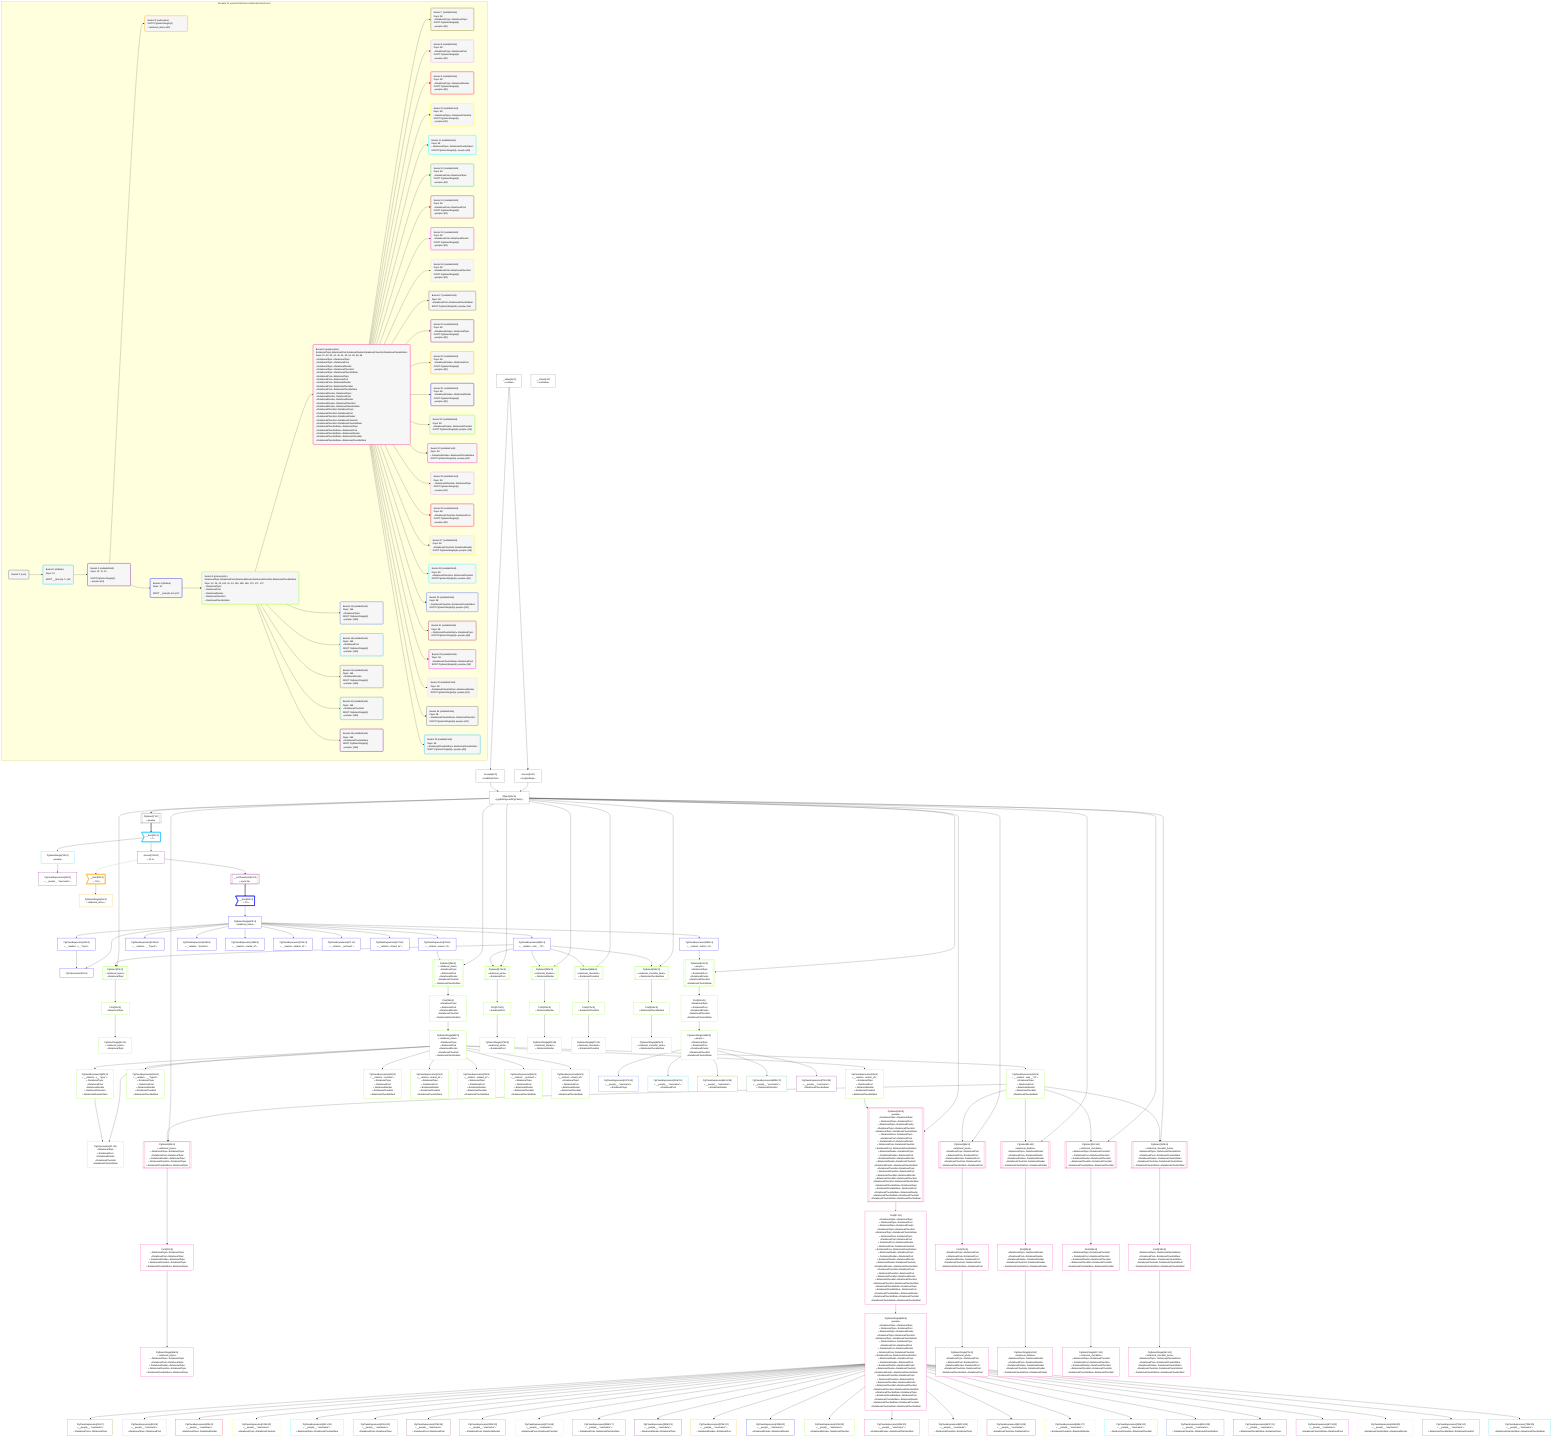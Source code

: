 %%{init: {'themeVariables': { 'fontSize': '12px'}}}%%
graph TD
    classDef path fill:#eee,stroke:#000,color:#000
    classDef plan fill:#fff,stroke-width:1px,color:#000
    classDef itemplan fill:#fff,stroke-width:2px,color:#000
    classDef sideeffectplan fill:#f00,stroke-width:2px,color:#000
    classDef bucket fill:#f6f6f6,color:#000,stroke-width:2px,text-align:left


    %% define steps
    __Value3["__Value[3∈0]<br />ᐸcontextᐳ"]:::plan
    __Value5["__Value[5∈0]<br />ᐸrootValueᐳ"]:::plan
    Access8["Access[8∈0]<br />ᐸ3.pgSettingsᐳ"]:::plan
    Access9["Access[9∈0]<br />ᐸ3.withPgClientᐳ"]:::plan
    Object10["Object[10∈0]<br />ᐸ{pgSettings,withPgClient}ᐳ"]:::plan
    PgSelect7[["PgSelect[7∈0]<br />ᐸpeopleᐳ"]]:::plan
    __Item11>"__Item[11∈1]<br />ᐸ7ᐳ"]:::itemplan
    PgSelectSingle12["PgSelectSingle[12∈1]<br />ᐸpeopleᐳ"]:::plan
    PgClassExpression13["PgClassExpression[13∈2]<br />ᐸ__people__.”username”ᐳ"]:::plan
    Access761["Access[761∈2]<br />ᐸ11.1ᐳ"]:::plan
    __ListTransform19[["__ListTransform[19∈2]<br />ᐸeach:15ᐳ"]]:::plan
    __Item20>"__Item[20∈3]<br />ᐸ761ᐳ"]:::itemplan
    PgSelectSingle21["PgSelectSingle[21∈3]<br />ᐸrelational_itemsᐳ"]:::plan
    __Item22>"__Item[22∈4]<br />ᐸ19ᐳ"]:::itemplan
    PgSelectSingle23["PgSelectSingle[23∈4]<br />ᐸrelational_itemsᐳ"]:::plan
    PgClassExpression24["PgClassExpression[24∈4]<br />ᐸ__relation...s__.”type”ᐳ"]:::plan
    PgPolymorphic25["PgPolymorphic[25∈4]"]:::plan
    PgClassExpression26["PgClassExpression[26∈4]<br />ᐸ__relation...ems__.”id”ᐳ"]:::plan
    PgSelect27[["PgSelect[27∈5]<br />ᐸrelational_topicsᐳ<br />ᐳRelationalTopic"]]:::plan
    First31["First[31∈5]<br />ᐳRelationalTopic"]:::plan
    PgSelectSingle32["PgSelectSingle[32∈5]<br />ᐸrelational_topicsᐳ<br />ᐳRelationalTopic"]:::plan
    PgClassExpression33["PgClassExpression[33∈4]<br />ᐸ__relation...parent_id”ᐳ"]:::plan
    PgSelect34[["PgSelect[34∈5]<br />ᐸrelational_itemsᐳ<br />ᐳRelationalTopic<br />ᐳRelationalPost<br />ᐳRelationalDivider<br />ᐳRelationalChecklist<br />ᐳRelationalChecklistItem"]]:::plan
    First38["First[38∈5]<br />ᐳRelationalTopic<br />ᐳRelationalPost<br />ᐳRelationalDivider<br />ᐳRelationalChecklist<br />ᐳRelationalChecklistItem"]:::plan
    PgSelectSingle39["PgSelectSingle[39∈5]<br />ᐸrelational_itemsᐳ<br />ᐳRelationalTopic<br />ᐳRelationalPost<br />ᐳRelationalDivider<br />ᐳRelationalChecklist<br />ᐳRelationalChecklistItem"]:::plan
    PgClassExpression40["PgClassExpression[40∈5]<br />ᐸ__relation...s__.”type”ᐳ<br />ᐳRelationalTopic<br />ᐳRelationalPost<br />ᐳRelationalDivider<br />ᐳRelationalChecklist<br />ᐳRelationalChecklistItem"]:::plan
    PgPolymorphic41["PgPolymorphic[41∈5]<br />ᐳRelationalTopic<br />ᐳRelationalPost<br />ᐳRelationalDivider<br />ᐳRelationalChecklist<br />ᐳRelationalChecklistItem"]:::plan
    PgClassExpression42["PgClassExpression[42∈5]<br />ᐸ__relation...ems__.”id”ᐳ<br />ᐳRelationalTopic<br />ᐳRelationalPost<br />ᐳRelationalDivider<br />ᐳRelationalChecklist<br />ᐳRelationalChecklistItem"]:::plan
    PgSelect43[["PgSelect[43∈6]<br />ᐸrelational_topicsᐳ<br />ᐳRelationalTopicᐳRelationalTopic<br />ᐳRelationalPostᐳRelationalTopic<br />ᐳRelationalDividerᐳRelationalTopic<br />ᐳRelationalChecklistᐳRelationalTopic<br />ᐳRelationalChecklistItemᐳRelationalTopic"]]:::plan
    First47["First[47∈6]<br />ᐳRelationalTopicᐳRelationalTopic<br />ᐳRelationalPostᐳRelationalTopic<br />ᐳRelationalDividerᐳRelationalTopic<br />ᐳRelationalChecklistᐳRelationalTopic<br />ᐳRelationalChecklistItemᐳRelationalTopic"]:::plan
    PgSelectSingle48["PgSelectSingle[48∈6]<br />ᐸrelational_topicsᐳ<br />ᐳRelationalTopicᐳRelationalTopic<br />ᐳRelationalPostᐳRelationalTopic<br />ᐳRelationalDividerᐳRelationalTopic<br />ᐳRelationalChecklistᐳRelationalTopic<br />ᐳRelationalChecklistItemᐳRelationalTopic"]:::plan
    PgClassExpression51["PgClassExpression[51∈5]<br />ᐸ__relation...__.”type2”ᐳ<br />ᐳRelationalTopic<br />ᐳRelationalPost<br />ᐳRelationalDivider<br />ᐳRelationalChecklist<br />ᐳRelationalChecklistItem"]:::plan
    PgClassExpression52["PgClassExpression[52∈5]<br />ᐸ__relation...author_id”ᐳ<br />ᐳRelationalTopic<br />ᐳRelationalPost<br />ᐳRelationalDivider<br />ᐳRelationalChecklist<br />ᐳRelationalChecklistItem"]:::plan
    PgSelect53[["PgSelect[53∈6]<br />ᐸpeopleᐳ<br />ᐳRelationalTopicᐳRelationalTopic<br />ᐳRelationalTopicᐳRelationalPost<br />ᐳRelationalTopicᐳRelationalDivider<br />ᐳRelationalTopicᐳRelationalChecklist<br />ᐳRelationalTopicᐳRelationalChecklistItem<br />ᐳRelationalPostᐳRelationalTopic<br />ᐳRelationalPostᐳRelationalPost<br />ᐳRelationalPostᐳRelationalDivider<br />ᐳRelationalPostᐳRelationalChecklist<br />ᐳRelationalPostᐳRelationalChecklistItem<br />ᐳRelationalDividerᐳRelationalTopic<br />ᐳRelationalDividerᐳRelationalPost<br />ᐳRelationalDividerᐳRelationalDivider<br />ᐳRelationalDividerᐳRelationalChecklist<br />ᐳRelationalDividerᐳRelationalChecklistItem<br />ᐳRelationalChecklistᐳRelationalTopic<br />ᐳRelationalChecklistᐳRelationalPost<br />ᐳRelationalChecklistᐳRelationalDivider<br />ᐳRelationalChecklistᐳRelationalChecklist<br />ᐳRelationalChecklistᐳRelationalChecklistItem<br />ᐳRelationalChecklistItemᐳRelationalTopic<br />ᐳRelationalChecklistItemᐳRelationalPost<br />ᐳRelationalChecklistItemᐳRelationalDivider<br />ᐳRelationalChecklistItemᐳRelationalChecklist<br />ᐳRelationalChecklistItemᐳRelationalChecklistItem"]]:::plan
    First57["First[57∈6]<br />ᐳRelationalTopicᐳRelationalTopic<br />ᐳRelationalTopicᐳRelationalPost<br />ᐳRelationalTopicᐳRelationalDivider<br />ᐳRelationalTopicᐳRelationalChecklist<br />ᐳRelationalTopicᐳRelationalChecklistItem<br />ᐳRelationalPostᐳRelationalTopic<br />ᐳRelationalPostᐳRelationalPost<br />ᐳRelationalPostᐳRelationalDivider<br />ᐳRelationalPostᐳRelationalChecklist<br />ᐳRelationalPostᐳRelationalChecklistItem<br />ᐳRelationalDividerᐳRelationalTopic<br />ᐳRelationalDividerᐳRelationalPost<br />ᐳRelationalDividerᐳRelationalDivider<br />ᐳRelationalDividerᐳRelationalChecklist<br />ᐳRelationalDividerᐳRelationalChecklistItem<br />ᐳRelationalChecklistᐳRelationalTopic<br />ᐳRelationalChecklistᐳRelationalPost<br />ᐳRelationalChecklistᐳRelationalDivider<br />ᐳRelationalChecklistᐳRelationalChecklist<br />ᐳRelationalChecklistᐳRelationalChecklistItem<br />ᐳRelationalChecklistItemᐳRelationalTopic<br />ᐳRelationalChecklistItemᐳRelationalPost<br />ᐳRelationalChecklistItemᐳRelationalDivider<br />ᐳRelationalChecklistItemᐳRelationalChecklist<br />ᐳRelationalChecklistItemᐳRelationalChecklistItem"]:::plan
    PgSelectSingle58["PgSelectSingle[58∈6]<br />ᐸpeopleᐳ<br />ᐳRelationalTopicᐳRelationalTopic<br />ᐳRelationalTopicᐳRelationalPost<br />ᐳRelationalTopicᐳRelationalDivider<br />ᐳRelationalTopicᐳRelationalChecklist<br />ᐳRelationalTopicᐳRelationalChecklistItem<br />ᐳRelationalPostᐳRelationalTopic<br />ᐳRelationalPostᐳRelationalPost<br />ᐳRelationalPostᐳRelationalDivider<br />ᐳRelationalPostᐳRelationalChecklist<br />ᐳRelationalPostᐳRelationalChecklistItem<br />ᐳRelationalDividerᐳRelationalTopic<br />ᐳRelationalDividerᐳRelationalPost<br />ᐳRelationalDividerᐳRelationalDivider<br />ᐳRelationalDividerᐳRelationalChecklist<br />ᐳRelationalDividerᐳRelationalChecklistItem<br />ᐳRelationalChecklistᐳRelationalTopic<br />ᐳRelationalChecklistᐳRelationalPost<br />ᐳRelationalChecklistᐳRelationalDivider<br />ᐳRelationalChecklistᐳRelationalChecklist<br />ᐳRelationalChecklistᐳRelationalChecklistItem<br />ᐳRelationalChecklistItemᐳRelationalTopic<br />ᐳRelationalChecklistItemᐳRelationalPost<br />ᐳRelationalChecklistItemᐳRelationalDivider<br />ᐳRelationalChecklistItemᐳRelationalChecklist<br />ᐳRelationalChecklistItemᐳRelationalChecklistItem"]:::plan
    PgClassExpression59["PgClassExpression[59∈7]<br />ᐸ__people__.”username”ᐳ<br />ᐳRelationalTopicᐳRelationalTopic"]:::plan
    PgClassExpression60["PgClassExpression[60∈5]<br />ᐸ__relation...”position”ᐳ<br />ᐳRelationalTopic<br />ᐳRelationalPost<br />ᐳRelationalDivider<br />ᐳRelationalChecklist<br />ᐳRelationalChecklistItem"]:::plan
    PgClassExpression61["PgClassExpression[61∈5]<br />ᐸ__relation...reated_at”ᐳ<br />ᐳRelationalTopic<br />ᐳRelationalPost<br />ᐳRelationalDivider<br />ᐳRelationalChecklist<br />ᐳRelationalChecklistItem"]:::plan
    PgClassExpression62["PgClassExpression[62∈5]<br />ᐸ__relation...pdated_at”ᐳ<br />ᐳRelationalTopic<br />ᐳRelationalPost<br />ᐳRelationalDivider<br />ᐳRelationalChecklist<br />ᐳRelationalChecklistItem"]:::plan
    PgClassExpression63["PgClassExpression[63∈5]<br />ᐸ__relation..._archived”ᐳ<br />ᐳRelationalTopic<br />ᐳRelationalPost<br />ᐳRelationalDivider<br />ᐳRelationalChecklist<br />ᐳRelationalChecklistItem"]:::plan
    PgClassExpression64["PgClassExpression[64∈5]<br />ᐸ__relation...chived_at”ᐳ<br />ᐳRelationalTopic<br />ᐳRelationalPost<br />ᐳRelationalDivider<br />ᐳRelationalChecklist<br />ᐳRelationalChecklistItem"]:::plan
    PgSelect66[["PgSelect[66∈6]<br />ᐸrelational_postsᐳ<br />ᐳRelationalTopicᐳRelationalPost<br />ᐳRelationalPostᐳRelationalPost<br />ᐳRelationalDividerᐳRelationalPost<br />ᐳRelationalChecklistᐳRelationalPost<br />ᐳRelationalChecklistItemᐳRelationalPost"]]:::plan
    First70["First[70∈6]<br />ᐳRelationalTopicᐳRelationalPost<br />ᐳRelationalPostᐳRelationalPost<br />ᐳRelationalDividerᐳRelationalPost<br />ᐳRelationalChecklistᐳRelationalPost<br />ᐳRelationalChecklistItemᐳRelationalPost"]:::plan
    PgSelectSingle71["PgSelectSingle[71∈6]<br />ᐸrelational_postsᐳ<br />ᐳRelationalTopicᐳRelationalPost<br />ᐳRelationalPostᐳRelationalPost<br />ᐳRelationalDividerᐳRelationalPost<br />ᐳRelationalChecklistᐳRelationalPost<br />ᐳRelationalChecklistItemᐳRelationalPost"]:::plan
    PgClassExpression82["PgClassExpression[82∈8]<br />ᐸ__people__.”username”ᐳ<br />ᐳRelationalTopicᐳRelationalPost"]:::plan
    PgSelect89[["PgSelect[89∈6]<br />ᐸrelational_dividersᐳ<br />ᐳRelationalTopicᐳRelationalDivider<br />ᐳRelationalPostᐳRelationalDivider<br />ᐳRelationalDividerᐳRelationalDivider<br />ᐳRelationalChecklistᐳRelationalDivider<br />ᐳRelationalChecklistItemᐳRelationalDivider"]]:::plan
    First93["First[93∈6]<br />ᐳRelationalTopicᐳRelationalDivider<br />ᐳRelationalPostᐳRelationalDivider<br />ᐳRelationalDividerᐳRelationalDivider<br />ᐳRelationalChecklistᐳRelationalDivider<br />ᐳRelationalChecklistItemᐳRelationalDivider"]:::plan
    PgSelectSingle94["PgSelectSingle[94∈6]<br />ᐸrelational_dividersᐳ<br />ᐳRelationalTopicᐳRelationalDivider<br />ᐳRelationalPostᐳRelationalDivider<br />ᐳRelationalDividerᐳRelationalDivider<br />ᐳRelationalChecklistᐳRelationalDivider<br />ᐳRelationalChecklistItemᐳRelationalDivider"]:::plan
    PgClassExpression105["PgClassExpression[105∈9]<br />ᐸ__people__.”username”ᐳ<br />ᐳRelationalTopicᐳRelationalDivider"]:::plan
    PgSelect112[["PgSelect[112∈6]<br />ᐸrelational_checklistsᐳ<br />ᐳRelationalTopicᐳRelationalChecklist<br />ᐳRelationalPostᐳRelationalChecklist<br />ᐳRelationalDividerᐳRelationalChecklist<br />ᐳRelationalChecklistᐳRelationalChecklist<br />ᐳRelationalChecklistItemᐳRelationalChecklist"]]:::plan
    First116["First[116∈6]<br />ᐳRelationalTopicᐳRelationalChecklist<br />ᐳRelationalPostᐳRelationalChecklist<br />ᐳRelationalDividerᐳRelationalChecklist<br />ᐳRelationalChecklistᐳRelationalChecklist<br />ᐳRelationalChecklistItemᐳRelationalChecklist"]:::plan
    PgSelectSingle117["PgSelectSingle[117∈6]<br />ᐸrelational_checklistsᐳ<br />ᐳRelationalTopicᐳRelationalChecklist<br />ᐳRelationalPostᐳRelationalChecklist<br />ᐳRelationalDividerᐳRelationalChecklist<br />ᐳRelationalChecklistᐳRelationalChecklist<br />ᐳRelationalChecklistItemᐳRelationalChecklist"]:::plan
    PgClassExpression128["PgClassExpression[128∈10]<br />ᐸ__people__.”username”ᐳ<br />ᐳRelationalTopicᐳRelationalChecklist"]:::plan
    PgSelect135[["PgSelect[135∈6]<br />ᐸrelational_checklist_itemsᐳ<br />ᐳRelationalTopicᐳRelationalChecklistItem<br />ᐳRelationalPostᐳRelationalChecklistItem<br />ᐳRelationalDividerᐳRelationalChecklistItem<br />ᐳRelationalChecklistᐳRelationalChecklistItem<br />ᐳRelationalChecklistItemᐳRelationalChecklistItem"]]:::plan
    First139["First[139∈6]<br />ᐳRelationalTopicᐳRelationalChecklistItem<br />ᐳRelationalPostᐳRelationalChecklistItem<br />ᐳRelationalDividerᐳRelationalChecklistItem<br />ᐳRelationalChecklistᐳRelationalChecklistItem<br />ᐳRelationalChecklistItemᐳRelationalChecklistItem"]:::plan
    PgSelectSingle140["PgSelectSingle[140∈6]<br />ᐸrelational_checklist_itemsᐳ<br />ᐳRelationalTopicᐳRelationalChecklistItem<br />ᐳRelationalPostᐳRelationalChecklistItem<br />ᐳRelationalDividerᐳRelationalChecklistItem<br />ᐳRelationalChecklistᐳRelationalChecklistItem<br />ᐳRelationalChecklistItemᐳRelationalChecklistItem"]:::plan
    PgClassExpression151["PgClassExpression[151∈11]<br />ᐸ__people__.”username”ᐳ<br />ᐳRelationalTopicᐳRelationalChecklistItem"]:::plan
    PgClassExpression159["PgClassExpression[159∈4]<br />ᐸ__relation...__.”type2”ᐳ"]:::plan
    PgClassExpression160["PgClassExpression[160∈4]<br />ᐸ__relation...author_id”ᐳ"]:::plan
    PgSelect161[["PgSelect[161∈5]<br />ᐸpeopleᐳ<br />ᐳRelationalTopic<br />ᐳRelationalPost<br />ᐳRelationalDivider<br />ᐳRelationalChecklist<br />ᐳRelationalChecklistItem"]]:::plan
    First165["First[165∈5]<br />ᐳRelationalTopic<br />ᐳRelationalPost<br />ᐳRelationalDivider<br />ᐳRelationalChecklist<br />ᐳRelationalChecklistItem"]:::plan
    PgSelectSingle166["PgSelectSingle[166∈5]<br />ᐸpeopleᐳ<br />ᐳRelationalTopic<br />ᐳRelationalPost<br />ᐳRelationalDivider<br />ᐳRelationalChecklist<br />ᐳRelationalChecklistItem"]:::plan
    PgClassExpression167["PgClassExpression[167∈12]<br />ᐸ__people__.”username”ᐳ<br />ᐳRelationalTopic"]:::plan
    PgClassExpression168["PgClassExpression[168∈4]<br />ᐸ__relation...”position”ᐳ"]:::plan
    PgClassExpression169["PgClassExpression[169∈4]<br />ᐸ__relation...reated_at”ᐳ"]:::plan
    PgClassExpression170["PgClassExpression[170∈4]<br />ᐸ__relation...pdated_at”ᐳ"]:::plan
    PgClassExpression171["PgClassExpression[171∈4]<br />ᐸ__relation..._archived”ᐳ"]:::plan
    PgClassExpression172["PgClassExpression[172∈4]<br />ᐸ__relation...chived_at”ᐳ"]:::plan
    PgSelect174[["PgSelect[174∈5]<br />ᐸrelational_postsᐳ<br />ᐳRelationalPost"]]:::plan
    First178["First[178∈5]<br />ᐳRelationalPost"]:::plan
    PgSelectSingle179["PgSelectSingle[179∈5]<br />ᐸrelational_postsᐳ<br />ᐳRelationalPost"]:::plan
    PgClassExpression206["PgClassExpression[206∈13]<br />ᐸ__people__.”username”ᐳ<br />ᐳRelationalPostᐳRelationalTopic"]:::plan
    PgClassExpression229["PgClassExpression[229∈14]<br />ᐸ__people__.”username”ᐳ<br />ᐳRelationalPostᐳRelationalPost"]:::plan
    PgClassExpression252["PgClassExpression[252∈15]<br />ᐸ__people__.”username”ᐳ<br />ᐳRelationalPostᐳRelationalDivider"]:::plan
    PgClassExpression275["PgClassExpression[275∈16]<br />ᐸ__people__.”username”ᐳ<br />ᐳRelationalPostᐳRelationalChecklist"]:::plan
    PgClassExpression298["PgClassExpression[298∈17]<br />ᐸ__people__.”username”ᐳ<br />ᐳRelationalPostᐳRelationalChecklistItem"]:::plan
    PgClassExpression314["PgClassExpression[314∈18]<br />ᐸ__people__.”username”ᐳ<br />ᐳRelationalPost"]:::plan
    PgSelect321[["PgSelect[321∈5]<br />ᐸrelational_dividersᐳ<br />ᐳRelationalDivider"]]:::plan
    First325["First[325∈5]<br />ᐳRelationalDivider"]:::plan
    PgSelectSingle326["PgSelectSingle[326∈5]<br />ᐸrelational_dividersᐳ<br />ᐳRelationalDivider"]:::plan
    PgClassExpression353["PgClassExpression[353∈19]<br />ᐸ__people__.”username”ᐳ<br />ᐳRelationalDividerᐳRelationalTopic"]:::plan
    PgClassExpression376["PgClassExpression[376∈20]<br />ᐸ__people__.”username”ᐳ<br />ᐳRelationalDividerᐳRelationalPost"]:::plan
    PgClassExpression399["PgClassExpression[399∈21]<br />ᐸ__people__.”username”ᐳ<br />ᐳRelationalDividerᐳRelationalDivider"]:::plan
    PgClassExpression422["PgClassExpression[422∈22]<br />ᐸ__people__.”username”ᐳ<br />ᐳRelationalDividerᐳRelationalChecklist"]:::plan
    PgClassExpression445["PgClassExpression[445∈23]<br />ᐸ__people__.”username”ᐳ<br />ᐳRelationalDividerᐳRelationalChecklistItem"]:::plan
    PgClassExpression461["PgClassExpression[461∈24]<br />ᐸ__people__.”username”ᐳ<br />ᐳRelationalDivider"]:::plan
    PgSelect468[["PgSelect[468∈5]<br />ᐸrelational_checklistsᐳ<br />ᐳRelationalChecklist"]]:::plan
    First472["First[472∈5]<br />ᐳRelationalChecklist"]:::plan
    PgSelectSingle473["PgSelectSingle[473∈5]<br />ᐸrelational_checklistsᐳ<br />ᐳRelationalChecklist"]:::plan
    PgClassExpression500["PgClassExpression[500∈25]<br />ᐸ__people__.”username”ᐳ<br />ᐳRelationalChecklistᐳRelationalTopic"]:::plan
    PgClassExpression523["PgClassExpression[523∈26]<br />ᐸ__people__.”username”ᐳ<br />ᐳRelationalChecklistᐳRelationalPost"]:::plan
    PgClassExpression546["PgClassExpression[546∈27]<br />ᐸ__people__.”username”ᐳ<br />ᐳRelationalChecklistᐳRelationalDivider"]:::plan
    PgClassExpression569["PgClassExpression[569∈28]<br />ᐸ__people__.”username”ᐳ<br />ᐳRelationalChecklistᐳRelationalChecklist"]:::plan
    PgClassExpression592["PgClassExpression[592∈29]<br />ᐸ__people__.”username”ᐳ<br />ᐳRelationalChecklistᐳRelationalChecklistItem"]:::plan
    PgClassExpression608["PgClassExpression[608∈30]<br />ᐸ__people__.”username”ᐳ<br />ᐳRelationalChecklist"]:::plan
    PgSelect615[["PgSelect[615∈5]<br />ᐸrelational_checklist_itemsᐳ<br />ᐳRelationalChecklistItem"]]:::plan
    First619["First[619∈5]<br />ᐳRelationalChecklistItem"]:::plan
    PgSelectSingle620["PgSelectSingle[620∈5]<br />ᐸrelational_checklist_itemsᐳ<br />ᐳRelationalChecklistItem"]:::plan
    PgClassExpression647["PgClassExpression[647∈31]<br />ᐸ__people__.”username”ᐳ<br />ᐳRelationalChecklistItemᐳRelationalTopic"]:::plan
    PgClassExpression670["PgClassExpression[670∈32]<br />ᐸ__people__.”username”ᐳ<br />ᐳRelationalChecklistItemᐳRelationalPost"]:::plan
    PgClassExpression693["PgClassExpression[693∈33]<br />ᐸ__people__.”username”ᐳ<br />ᐳRelationalChecklistItemᐳRelationalDivider"]:::plan
    PgClassExpression716["PgClassExpression[716∈34]<br />ᐸ__people__.”username”ᐳ<br />ᐳRelationalChecklistItemᐳRelationalChecklist"]:::plan
    PgClassExpression739["PgClassExpression[739∈35]<br />ᐸ__people__.”username”ᐳ<br />ᐳRelationalChecklistItemᐳRelationalChecklistItem"]:::plan
    PgClassExpression755["PgClassExpression[755∈36]<br />ᐸ__people__.”username”ᐳ<br />ᐳRelationalChecklistItem"]:::plan

    %% plan dependencies
    __Value3 --> Access8
    __Value3 --> Access9
    Access8 & Access9 --> Object10
    Object10 --> PgSelect7
    PgSelect7 ==> __Item11
    __Item11 --> PgSelectSingle12
    PgSelectSingle12 --> PgClassExpression13
    __Item11 --> Access761
    Access761 --> __ListTransform19
    Access761 -.-> __Item20
    __Item20 --> PgSelectSingle21
    __ListTransform19 ==> __Item22
    __Item22 --> PgSelectSingle23
    PgSelectSingle23 --> PgClassExpression24
    PgSelectSingle23 & PgClassExpression24 --> PgPolymorphic25
    PgSelectSingle23 --> PgClassExpression26
    Object10 & PgClassExpression26 --> PgSelect27
    PgSelect27 --> First31
    First31 --> PgSelectSingle32
    PgSelectSingle23 --> PgClassExpression33
    Object10 & PgClassExpression33 --> PgSelect34
    PgSelect34 --> First38
    First38 --> PgSelectSingle39
    PgSelectSingle39 --> PgClassExpression40
    PgSelectSingle39 & PgClassExpression40 --> PgPolymorphic41
    PgSelectSingle39 --> PgClassExpression42
    Object10 & PgClassExpression42 --> PgSelect43
    PgSelect43 --> First47
    First47 --> PgSelectSingle48
    PgSelectSingle39 --> PgClassExpression51
    PgSelectSingle39 --> PgClassExpression52
    Object10 & PgClassExpression52 --> PgSelect53
    PgSelect53 --> First57
    First57 --> PgSelectSingle58
    PgSelectSingle58 --> PgClassExpression59
    PgSelectSingle39 --> PgClassExpression60
    PgSelectSingle39 --> PgClassExpression61
    PgSelectSingle39 --> PgClassExpression62
    PgSelectSingle39 --> PgClassExpression63
    PgSelectSingle39 --> PgClassExpression64
    Object10 & PgClassExpression42 --> PgSelect66
    PgSelect66 --> First70
    First70 --> PgSelectSingle71
    PgSelectSingle58 --> PgClassExpression82
    Object10 & PgClassExpression42 --> PgSelect89
    PgSelect89 --> First93
    First93 --> PgSelectSingle94
    PgSelectSingle58 --> PgClassExpression105
    Object10 & PgClassExpression42 --> PgSelect112
    PgSelect112 --> First116
    First116 --> PgSelectSingle117
    PgSelectSingle58 --> PgClassExpression128
    Object10 & PgClassExpression42 --> PgSelect135
    PgSelect135 --> First139
    First139 --> PgSelectSingle140
    PgSelectSingle58 --> PgClassExpression151
    PgSelectSingle23 --> PgClassExpression159
    PgSelectSingle23 --> PgClassExpression160
    Object10 & PgClassExpression160 --> PgSelect161
    PgSelect161 --> First165
    First165 --> PgSelectSingle166
    PgSelectSingle166 --> PgClassExpression167
    PgSelectSingle23 --> PgClassExpression168
    PgSelectSingle23 --> PgClassExpression169
    PgSelectSingle23 --> PgClassExpression170
    PgSelectSingle23 --> PgClassExpression171
    PgSelectSingle23 --> PgClassExpression172
    Object10 & PgClassExpression26 --> PgSelect174
    PgSelect174 --> First178
    First178 --> PgSelectSingle179
    PgSelectSingle58 --> PgClassExpression206
    PgSelectSingle58 --> PgClassExpression229
    PgSelectSingle58 --> PgClassExpression252
    PgSelectSingle58 --> PgClassExpression275
    PgSelectSingle58 --> PgClassExpression298
    PgSelectSingle166 --> PgClassExpression314
    Object10 & PgClassExpression26 --> PgSelect321
    PgSelect321 --> First325
    First325 --> PgSelectSingle326
    PgSelectSingle58 --> PgClassExpression353
    PgSelectSingle58 --> PgClassExpression376
    PgSelectSingle58 --> PgClassExpression399
    PgSelectSingle58 --> PgClassExpression422
    PgSelectSingle58 --> PgClassExpression445
    PgSelectSingle166 --> PgClassExpression461
    Object10 & PgClassExpression26 --> PgSelect468
    PgSelect468 --> First472
    First472 --> PgSelectSingle473
    PgSelectSingle58 --> PgClassExpression500
    PgSelectSingle58 --> PgClassExpression523
    PgSelectSingle58 --> PgClassExpression546
    PgSelectSingle58 --> PgClassExpression569
    PgSelectSingle58 --> PgClassExpression592
    PgSelectSingle166 --> PgClassExpression608
    Object10 & PgClassExpression26 --> PgSelect615
    PgSelect615 --> First619
    First619 --> PgSelectSingle620
    PgSelectSingle58 --> PgClassExpression647
    PgSelectSingle58 --> PgClassExpression670
    PgSelectSingle58 --> PgClassExpression693
    PgSelectSingle58 --> PgClassExpression716
    PgSelectSingle58 --> PgClassExpression739
    PgSelectSingle166 --> PgClassExpression755

    subgraph "Buckets for queries/interfaces-relational/nested-more"
    Bucket0("Bucket 0 (root)"):::bucket
    classDef bucket0 stroke:#696969
    class Bucket0,__Value3,__Value5,PgSelect7,Access8,Access9,Object10 bucket0
    Bucket1("Bucket 1 (listItem)<br />Deps: 10<br /><br />ROOT __Item{1}ᐸ7ᐳ[11]"):::bucket
    classDef bucket1 stroke:#00bfff
    class Bucket1,__Item11,PgSelectSingle12 bucket1
    Bucket2("Bucket 2 (nullableField)<br />Deps: 12, 11, 10<br /><br />ROOT PgSelectSingle{1}ᐸpeopleᐳ[12]"):::bucket
    classDef bucket2 stroke:#7f007f
    class Bucket2,PgClassExpression13,__ListTransform19,Access761 bucket2
    Bucket3("Bucket 3 (subroutine)<br />ROOT PgSelectSingle{3}ᐸrelational_itemsᐳ[21]"):::bucket
    classDef bucket3 stroke:#ffa500
    class Bucket3,__Item20,PgSelectSingle21 bucket3
    Bucket4("Bucket 4 (listItem)<br />Deps: 10<br /><br />ROOT __Item{4}ᐸ19ᐳ[22]"):::bucket
    classDef bucket4 stroke:#0000ff
    class Bucket4,__Item22,PgSelectSingle23,PgClassExpression24,PgPolymorphic25,PgClassExpression26,PgClassExpression33,PgClassExpression159,PgClassExpression160,PgClassExpression168,PgClassExpression169,PgClassExpression170,PgClassExpression171,PgClassExpression172 bucket4
    Bucket5("Bucket 5 (polymorphic)<br />RelationalTopic,RelationalPost,RelationalDivider,RelationalChecklist,RelationalChecklistItem<br />Deps: 10, 26, 33, 160, 25, 24, 159, 168, 169, 170, 171, 172<br />ᐳRelationalTopic<br />ᐳRelationalPost<br />ᐳRelationalDivider<br />ᐳRelationalChecklist<br />ᐳRelationalChecklistItem"):::bucket
    classDef bucket5 stroke:#7fff00
    class Bucket5,PgSelect27,First31,PgSelectSingle32,PgSelect34,First38,PgSelectSingle39,PgClassExpression40,PgPolymorphic41,PgClassExpression42,PgClassExpression51,PgClassExpression52,PgClassExpression60,PgClassExpression61,PgClassExpression62,PgClassExpression63,PgClassExpression64,PgSelect161,First165,PgSelectSingle166,PgSelect174,First178,PgSelectSingle179,PgSelect321,First325,PgSelectSingle326,PgSelect468,First472,PgSelectSingle473,PgSelect615,First619,PgSelectSingle620 bucket5
    Bucket6("Bucket 6 (polymorphic)<br />RelationalTopic,RelationalPost,RelationalDivider,RelationalChecklist,RelationalChecklistItem<br />Deps: 10, 42, 52, 41, 40, 51, 60, 61, 62, 63, 64<br />ᐳRelationalTopicᐳRelationalTopic<br />ᐳRelationalTopicᐳRelationalPost<br />ᐳRelationalTopicᐳRelationalDivider<br />ᐳRelationalTopicᐳRelationalChecklist<br />ᐳRelationalTopicᐳRelationalChecklistItem<br />ᐳRelationalPostᐳRelationalTopic<br />ᐳRelationalPostᐳRelationalPost<br />ᐳRelationalPostᐳRelationalDivider<br />ᐳRelationalPostᐳRelationalChecklist<br />ᐳRelationalPostᐳRelationalChecklistItem<br />ᐳRelationalDividerᐳRelationalTopic<br />ᐳRelationalDividerᐳRelationalPost<br />ᐳRelationalDividerᐳRelationalDivider<br />ᐳRelationalDividerᐳRelationalChecklist<br />ᐳRelationalDividerᐳRelationalChecklistItem<br />ᐳRelationalChecklistᐳRelationalTopic<br />ᐳRelationalChecklistᐳRelationalPost<br />ᐳRelationalChecklistᐳRelationalDivider<br />ᐳRelationalChecklistᐳRelationalChecklist<br />ᐳRelationalChecklistᐳRelationalChecklistItem<br />ᐳRelationalChecklistItemᐳRelationalTopic<br />ᐳRelationalChecklistItemᐳRelationalPost<br />ᐳRelationalChecklistItemᐳRelationalDivider<br />ᐳRelationalChecklistItemᐳRelationalChecklist<br />ᐳRelationalChecklistItemᐳRelationalChecklistItem"):::bucket
    classDef bucket6 stroke:#ff1493
    class Bucket6,PgSelect43,First47,PgSelectSingle48,PgSelect53,First57,PgSelectSingle58,PgSelect66,First70,PgSelectSingle71,PgSelect89,First93,PgSelectSingle94,PgSelect112,First116,PgSelectSingle117,PgSelect135,First139,PgSelectSingle140 bucket6
    Bucket7("Bucket 7 (nullableField)<br />Deps: 58<br />ᐳRelationalTopicᐳRelationalTopic<br />ROOT PgSelectSingle{6}ᐸpeopleᐳ[58]"):::bucket
    classDef bucket7 stroke:#808000
    class Bucket7,PgClassExpression59 bucket7
    Bucket8("Bucket 8 (nullableField)<br />Deps: 58<br />ᐳRelationalTopicᐳRelationalPost<br />ROOT PgSelectSingle{6}ᐸpeopleᐳ[58]"):::bucket
    classDef bucket8 stroke:#dda0dd
    class Bucket8,PgClassExpression82 bucket8
    Bucket9("Bucket 9 (nullableField)<br />Deps: 58<br />ᐳRelationalTopicᐳRelationalDivider<br />ROOT PgSelectSingle{6}ᐸpeopleᐳ[58]"):::bucket
    classDef bucket9 stroke:#ff0000
    class Bucket9,PgClassExpression105 bucket9
    Bucket10("Bucket 10 (nullableField)<br />Deps: 58<br />ᐳRelationalTopicᐳRelationalChecklist<br />ROOT PgSelectSingle{6}ᐸpeopleᐳ[58]"):::bucket
    classDef bucket10 stroke:#ffff00
    class Bucket10,PgClassExpression128 bucket10
    Bucket11("Bucket 11 (nullableField)<br />Deps: 58<br />ᐳRelationalTopicᐳRelationalChecklistItem<br />ROOT PgSelectSingle{6}ᐸpeopleᐳ[58]"):::bucket
    classDef bucket11 stroke:#00ffff
    class Bucket11,PgClassExpression151 bucket11
    Bucket12("Bucket 12 (nullableField)<br />Deps: 166<br />ᐳRelationalTopic<br />ROOT PgSelectSingle{5}ᐸpeopleᐳ[166]"):::bucket
    classDef bucket12 stroke:#4169e1
    class Bucket12,PgClassExpression167 bucket12
    Bucket13("Bucket 13 (nullableField)<br />Deps: 58<br />ᐳRelationalPostᐳRelationalTopic<br />ROOT PgSelectSingle{6}ᐸpeopleᐳ[58]"):::bucket
    classDef bucket13 stroke:#3cb371
    class Bucket13,PgClassExpression206 bucket13
    Bucket14("Bucket 14 (nullableField)<br />Deps: 58<br />ᐳRelationalPostᐳRelationalPost<br />ROOT PgSelectSingle{6}ᐸpeopleᐳ[58]"):::bucket
    classDef bucket14 stroke:#a52a2a
    class Bucket14,PgClassExpression229 bucket14
    Bucket15("Bucket 15 (nullableField)<br />Deps: 58<br />ᐳRelationalPostᐳRelationalDivider<br />ROOT PgSelectSingle{6}ᐸpeopleᐳ[58]"):::bucket
    classDef bucket15 stroke:#ff00ff
    class Bucket15,PgClassExpression252 bucket15
    Bucket16("Bucket 16 (nullableField)<br />Deps: 58<br />ᐳRelationalPostᐳRelationalChecklist<br />ROOT PgSelectSingle{6}ᐸpeopleᐳ[58]"):::bucket
    classDef bucket16 stroke:#f5deb3
    class Bucket16,PgClassExpression275 bucket16
    Bucket17("Bucket 17 (nullableField)<br />Deps: 58<br />ᐳRelationalPostᐳRelationalChecklistItem<br />ROOT PgSelectSingle{6}ᐸpeopleᐳ[58]"):::bucket
    classDef bucket17 stroke:#696969
    class Bucket17,PgClassExpression298 bucket17
    Bucket18("Bucket 18 (nullableField)<br />Deps: 166<br />ᐳRelationalPost<br />ROOT PgSelectSingle{5}ᐸpeopleᐳ[166]"):::bucket
    classDef bucket18 stroke:#00bfff
    class Bucket18,PgClassExpression314 bucket18
    Bucket19("Bucket 19 (nullableField)<br />Deps: 58<br />ᐳRelationalDividerᐳRelationalTopic<br />ROOT PgSelectSingle{6}ᐸpeopleᐳ[58]"):::bucket
    classDef bucket19 stroke:#7f007f
    class Bucket19,PgClassExpression353 bucket19
    Bucket20("Bucket 20 (nullableField)<br />Deps: 58<br />ᐳRelationalDividerᐳRelationalPost<br />ROOT PgSelectSingle{6}ᐸpeopleᐳ[58]"):::bucket
    classDef bucket20 stroke:#ffa500
    class Bucket20,PgClassExpression376 bucket20
    Bucket21("Bucket 21 (nullableField)<br />Deps: 58<br />ᐳRelationalDividerᐳRelationalDivider<br />ROOT PgSelectSingle{6}ᐸpeopleᐳ[58]"):::bucket
    classDef bucket21 stroke:#0000ff
    class Bucket21,PgClassExpression399 bucket21
    Bucket22("Bucket 22 (nullableField)<br />Deps: 58<br />ᐳRelationalDividerᐳRelationalChecklist<br />ROOT PgSelectSingle{6}ᐸpeopleᐳ[58]"):::bucket
    classDef bucket22 stroke:#7fff00
    class Bucket22,PgClassExpression422 bucket22
    Bucket23("Bucket 23 (nullableField)<br />Deps: 58<br />ᐳRelationalDividerᐳRelationalChecklistItem<br />ROOT PgSelectSingle{6}ᐸpeopleᐳ[58]"):::bucket
    classDef bucket23 stroke:#ff1493
    class Bucket23,PgClassExpression445 bucket23
    Bucket24("Bucket 24 (nullableField)<br />Deps: 166<br />ᐳRelationalDivider<br />ROOT PgSelectSingle{5}ᐸpeopleᐳ[166]"):::bucket
    classDef bucket24 stroke:#808000
    class Bucket24,PgClassExpression461 bucket24
    Bucket25("Bucket 25 (nullableField)<br />Deps: 58<br />ᐳRelationalChecklistᐳRelationalTopic<br />ROOT PgSelectSingle{6}ᐸpeopleᐳ[58]"):::bucket
    classDef bucket25 stroke:#dda0dd
    class Bucket25,PgClassExpression500 bucket25
    Bucket26("Bucket 26 (nullableField)<br />Deps: 58<br />ᐳRelationalChecklistᐳRelationalPost<br />ROOT PgSelectSingle{6}ᐸpeopleᐳ[58]"):::bucket
    classDef bucket26 stroke:#ff0000
    class Bucket26,PgClassExpression523 bucket26
    Bucket27("Bucket 27 (nullableField)<br />Deps: 58<br />ᐳRelationalChecklistᐳRelationalDivider<br />ROOT PgSelectSingle{6}ᐸpeopleᐳ[58]"):::bucket
    classDef bucket27 stroke:#ffff00
    class Bucket27,PgClassExpression546 bucket27
    Bucket28("Bucket 28 (nullableField)<br />Deps: 58<br />ᐳRelationalChecklistᐳRelationalChecklist<br />ROOT PgSelectSingle{6}ᐸpeopleᐳ[58]"):::bucket
    classDef bucket28 stroke:#00ffff
    class Bucket28,PgClassExpression569 bucket28
    Bucket29("Bucket 29 (nullableField)<br />Deps: 58<br />ᐳRelationalChecklistᐳRelationalChecklistItem<br />ROOT PgSelectSingle{6}ᐸpeopleᐳ[58]"):::bucket
    classDef bucket29 stroke:#4169e1
    class Bucket29,PgClassExpression592 bucket29
    Bucket30("Bucket 30 (nullableField)<br />Deps: 166<br />ᐳRelationalChecklist<br />ROOT PgSelectSingle{5}ᐸpeopleᐳ[166]"):::bucket
    classDef bucket30 stroke:#3cb371
    class Bucket30,PgClassExpression608 bucket30
    Bucket31("Bucket 31 (nullableField)<br />Deps: 58<br />ᐳRelationalChecklistItemᐳRelationalTopic<br />ROOT PgSelectSingle{6}ᐸpeopleᐳ[58]"):::bucket
    classDef bucket31 stroke:#a52a2a
    class Bucket31,PgClassExpression647 bucket31
    Bucket32("Bucket 32 (nullableField)<br />Deps: 58<br />ᐳRelationalChecklistItemᐳRelationalPost<br />ROOT PgSelectSingle{6}ᐸpeopleᐳ[58]"):::bucket
    classDef bucket32 stroke:#ff00ff
    class Bucket32,PgClassExpression670 bucket32
    Bucket33("Bucket 33 (nullableField)<br />Deps: 58<br />ᐳRelationalChecklistItemᐳRelationalDivider<br />ROOT PgSelectSingle{6}ᐸpeopleᐳ[58]"):::bucket
    classDef bucket33 stroke:#f5deb3
    class Bucket33,PgClassExpression693 bucket33
    Bucket34("Bucket 34 (nullableField)<br />Deps: 58<br />ᐳRelationalChecklistItemᐳRelationalChecklist<br />ROOT PgSelectSingle{6}ᐸpeopleᐳ[58]"):::bucket
    classDef bucket34 stroke:#696969
    class Bucket34,PgClassExpression716 bucket34
    Bucket35("Bucket 35 (nullableField)<br />Deps: 58<br />ᐳRelationalChecklistItemᐳRelationalChecklistItem<br />ROOT PgSelectSingle{6}ᐸpeopleᐳ[58]"):::bucket
    classDef bucket35 stroke:#00bfff
    class Bucket35,PgClassExpression739 bucket35
    Bucket36("Bucket 36 (nullableField)<br />Deps: 166<br />ᐳRelationalChecklistItem<br />ROOT PgSelectSingle{5}ᐸpeopleᐳ[166]"):::bucket
    classDef bucket36 stroke:#7f007f
    class Bucket36,PgClassExpression755 bucket36
    Bucket0 --> Bucket1
    Bucket1 --> Bucket2
    Bucket2 --> Bucket3 & Bucket4
    Bucket4 --> Bucket5
    Bucket5 --> Bucket6 & Bucket12 & Bucket18 & Bucket24 & Bucket30 & Bucket36
    Bucket6 --> Bucket7 & Bucket8 & Bucket9 & Bucket10 & Bucket11 & Bucket13 & Bucket14 & Bucket15 & Bucket16 & Bucket17 & Bucket19 & Bucket20 & Bucket21 & Bucket22 & Bucket23 & Bucket25 & Bucket26 & Bucket27 & Bucket28 & Bucket29 & Bucket31 & Bucket32 & Bucket33 & Bucket34 & Bucket35
    end